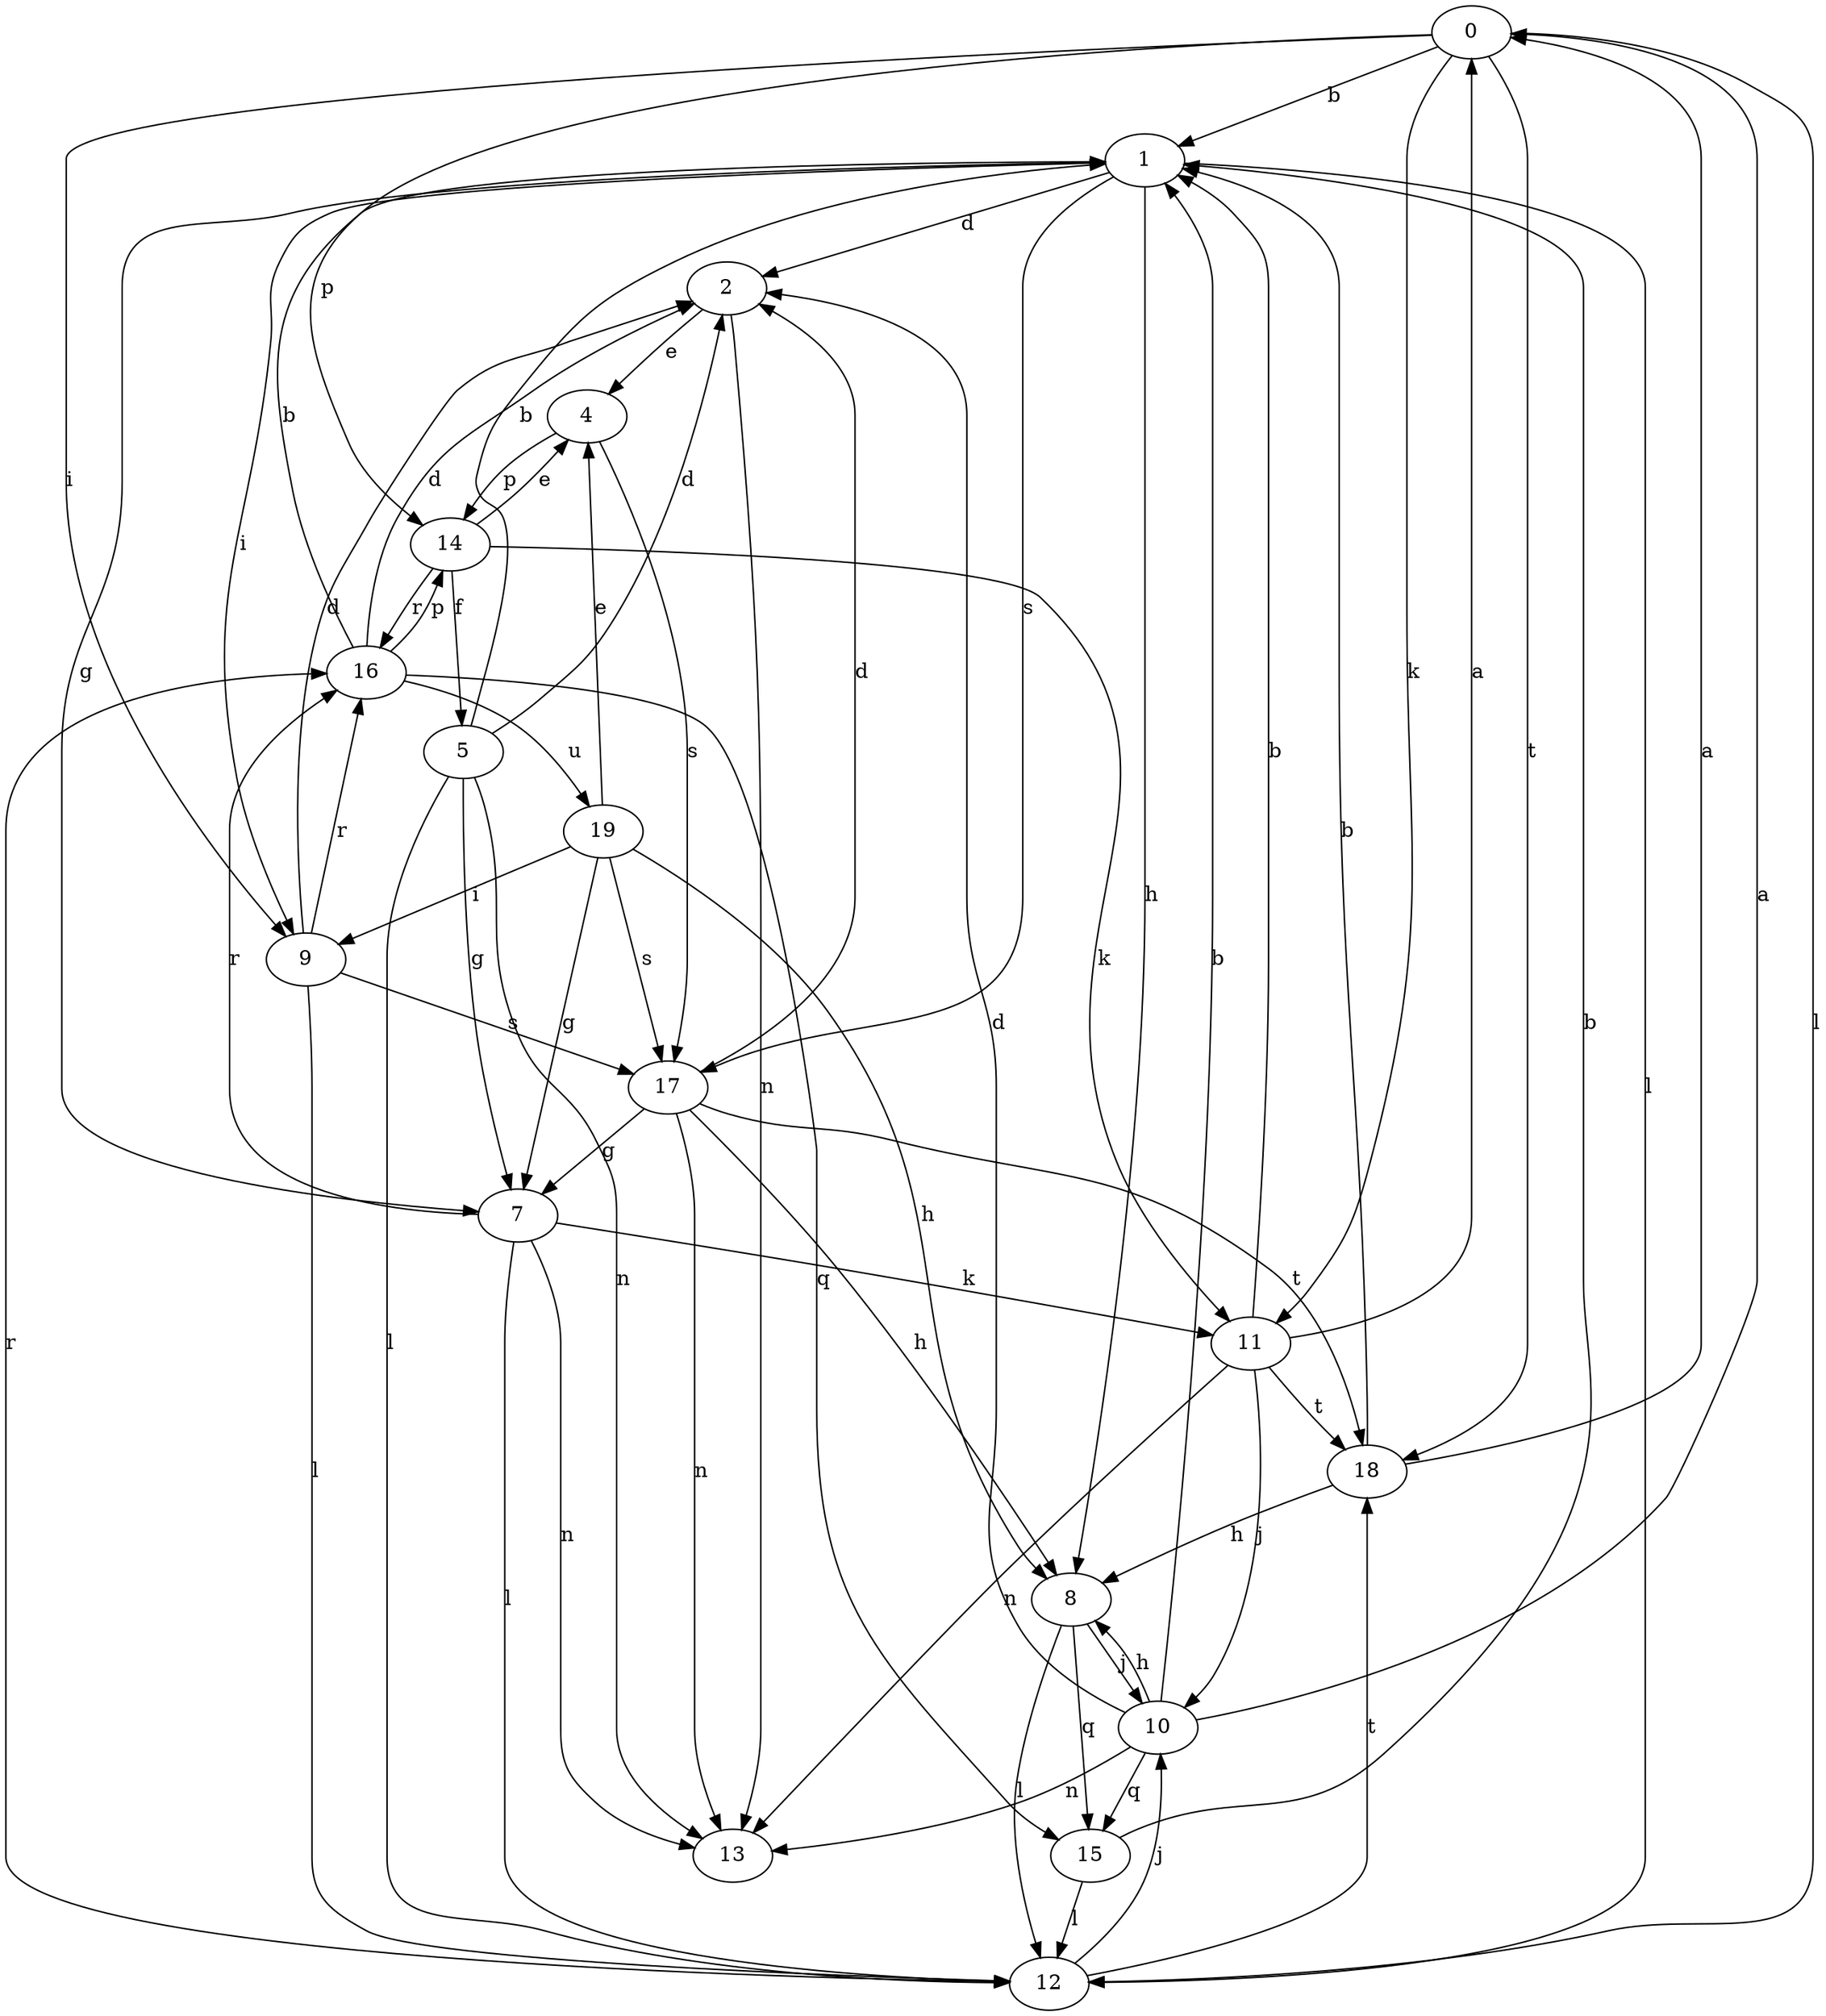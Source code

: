 strict digraph  {
0;
1;
2;
4;
5;
7;
8;
9;
10;
11;
12;
13;
14;
15;
16;
17;
18;
19;
0 -> 1  [label=b];
0 -> 9  [label=i];
0 -> 11  [label=k];
0 -> 12  [label=l];
0 -> 14  [label=p];
0 -> 18  [label=t];
1 -> 2  [label=d];
1 -> 7  [label=g];
1 -> 8  [label=h];
1 -> 9  [label=i];
1 -> 12  [label=l];
1 -> 17  [label=s];
2 -> 4  [label=e];
2 -> 13  [label=n];
4 -> 14  [label=p];
4 -> 17  [label=s];
5 -> 1  [label=b];
5 -> 2  [label=d];
5 -> 7  [label=g];
5 -> 12  [label=l];
5 -> 13  [label=n];
7 -> 11  [label=k];
7 -> 12  [label=l];
7 -> 13  [label=n];
7 -> 16  [label=r];
8 -> 10  [label=j];
8 -> 12  [label=l];
8 -> 15  [label=q];
9 -> 2  [label=d];
9 -> 12  [label=l];
9 -> 16  [label=r];
9 -> 17  [label=s];
10 -> 0  [label=a];
10 -> 1  [label=b];
10 -> 2  [label=d];
10 -> 8  [label=h];
10 -> 13  [label=n];
10 -> 15  [label=q];
11 -> 0  [label=a];
11 -> 1  [label=b];
11 -> 10  [label=j];
11 -> 13  [label=n];
11 -> 18  [label=t];
12 -> 10  [label=j];
12 -> 16  [label=r];
12 -> 18  [label=t];
14 -> 4  [label=e];
14 -> 5  [label=f];
14 -> 11  [label=k];
14 -> 16  [label=r];
15 -> 1  [label=b];
15 -> 12  [label=l];
16 -> 1  [label=b];
16 -> 2  [label=d];
16 -> 14  [label=p];
16 -> 15  [label=q];
16 -> 19  [label=u];
17 -> 2  [label=d];
17 -> 7  [label=g];
17 -> 8  [label=h];
17 -> 13  [label=n];
17 -> 18  [label=t];
18 -> 0  [label=a];
18 -> 1  [label=b];
18 -> 8  [label=h];
19 -> 4  [label=e];
19 -> 7  [label=g];
19 -> 8  [label=h];
19 -> 9  [label=i];
19 -> 17  [label=s];
}
